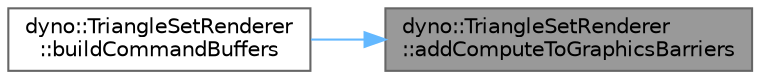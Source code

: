 digraph "dyno::TriangleSetRenderer::addComputeToGraphicsBarriers"
{
 // LATEX_PDF_SIZE
  bgcolor="transparent";
  edge [fontname=Helvetica,fontsize=10,labelfontname=Helvetica,labelfontsize=10];
  node [fontname=Helvetica,fontsize=10,shape=box,height=0.2,width=0.4];
  rankdir="RL";
  Node1 [id="Node000001",label="dyno::TriangleSetRenderer\l::addComputeToGraphicsBarriers",height=0.2,width=0.4,color="gray40", fillcolor="grey60", style="filled", fontcolor="black",tooltip=" "];
  Node1 -> Node2 [id="edge1_Node000001_Node000002",dir="back",color="steelblue1",style="solid",tooltip=" "];
  Node2 [id="Node000002",label="dyno::TriangleSetRenderer\l::buildCommandBuffers",height=0.2,width=0.4,color="grey40", fillcolor="white", style="filled",URL="$classdyno_1_1_triangle_set_renderer.html#a87afd4416039b6e170cf9a5909df2d23",tooltip=" "];
}
